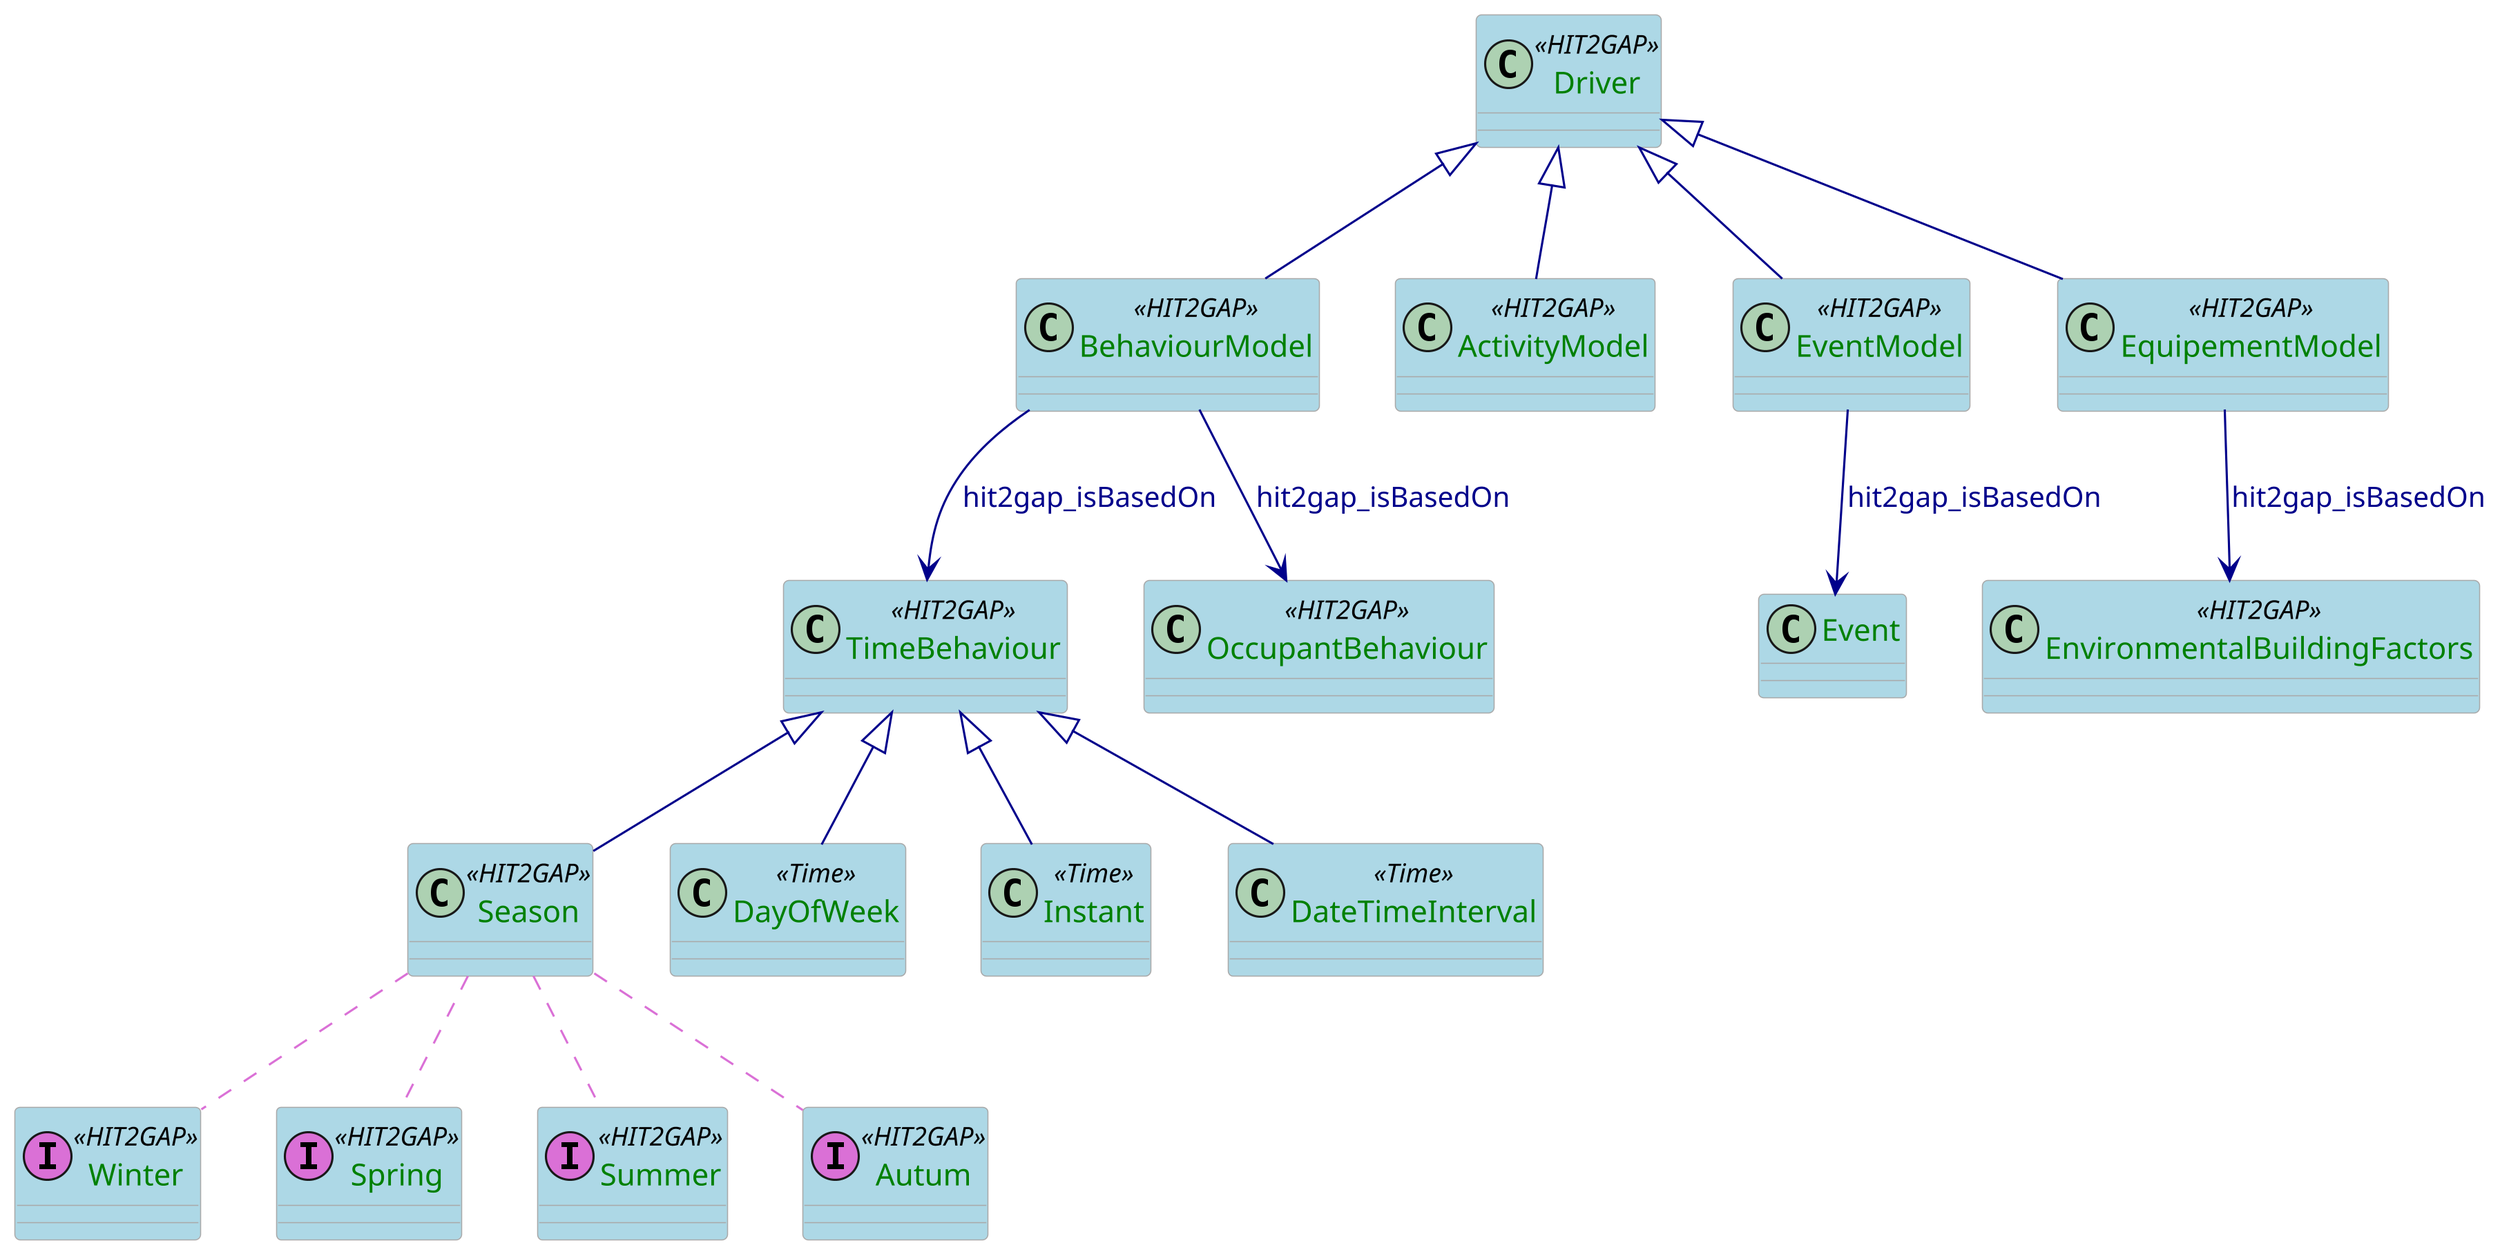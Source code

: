 @startuml

skinparam class {
  ArrowColor DarkBlue
  ArrowFontColor DarkBlue
  BackgroundColor LightBlue
  BorderColor DarkGrey
}
skinparam dpi 300
skinparam stereotypeCBackgroundColor Wheat
skinparam classAttributeFontColor  Green

class Driver <<HIT2GAP>>{

}
class BehaviourModel <<HIT2GAP>>{
}
class ActivityModel <<HIT2GAP>>{
}

class EventModel <<HIT2GAP>>{
}

class EquipementModel <<HIT2GAP>>{
}
class TimeBehaviour <<HIT2GAP>>{

}

class Season <<HIT2GAP>>{

}

class Winter <<(I,orchid) HIT2GAP>>{

}
class Spring <<(I,orchid) HIT2GAP>>{

}
class Summer <<(I,orchid) HIT2GAP>>{

}
class Autum <<(I,orchid) HIT2GAP>>{

}

class DayOfWeek <<Time>>{

}
class OccupantBehaviour<<HIT2GAP>>{

}
class EnvironmentalBuildingFactors <<HIT2GAP>>{

}
class Instant <<Time>>{

}

class DateTimeInterval <<Time>>{

}



Driver <|-- BehaviourModel
Driver <|-- ActivityModel
Driver <|-- EventModel
Driver <|-- EquipementModel

EventModel --> Event: hit2gap_isBasedOn 
EquipementModel --> EnvironmentalBuildingFactors: hit2gap_isBasedOn
BehaviourModel --> TimeBehaviour: hit2gap_isBasedOn
BehaviourModel --> OccupantBehaviour:hit2gap_isBasedOn

TimeBehaviour <|-- Season
TimeBehaviour <|-- Instant
TimeBehaviour <|-- DayOfWeek
TimeBehaviour <|-- DateTimeInterval
Season ..[#orchid] Winter
Season..[#orchid] Summer
Season..[#orchid] Spring
Season..[#orchid] Autum


@enduml
